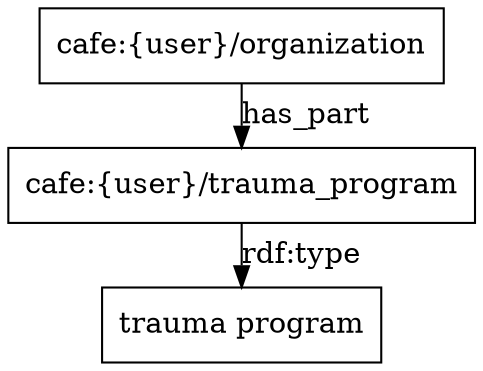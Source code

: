digraph g { node [shape=rectangle];
graph [splines=true, nodesep=.5, ranksep=0, overlap=false];
"cafe:{user}/organization" -> "cafe:{user}/trauma_program" [label="has_part"]
"cafe:{user}/trauma_program" -> "trauma program" [label="rdf:type"]
}